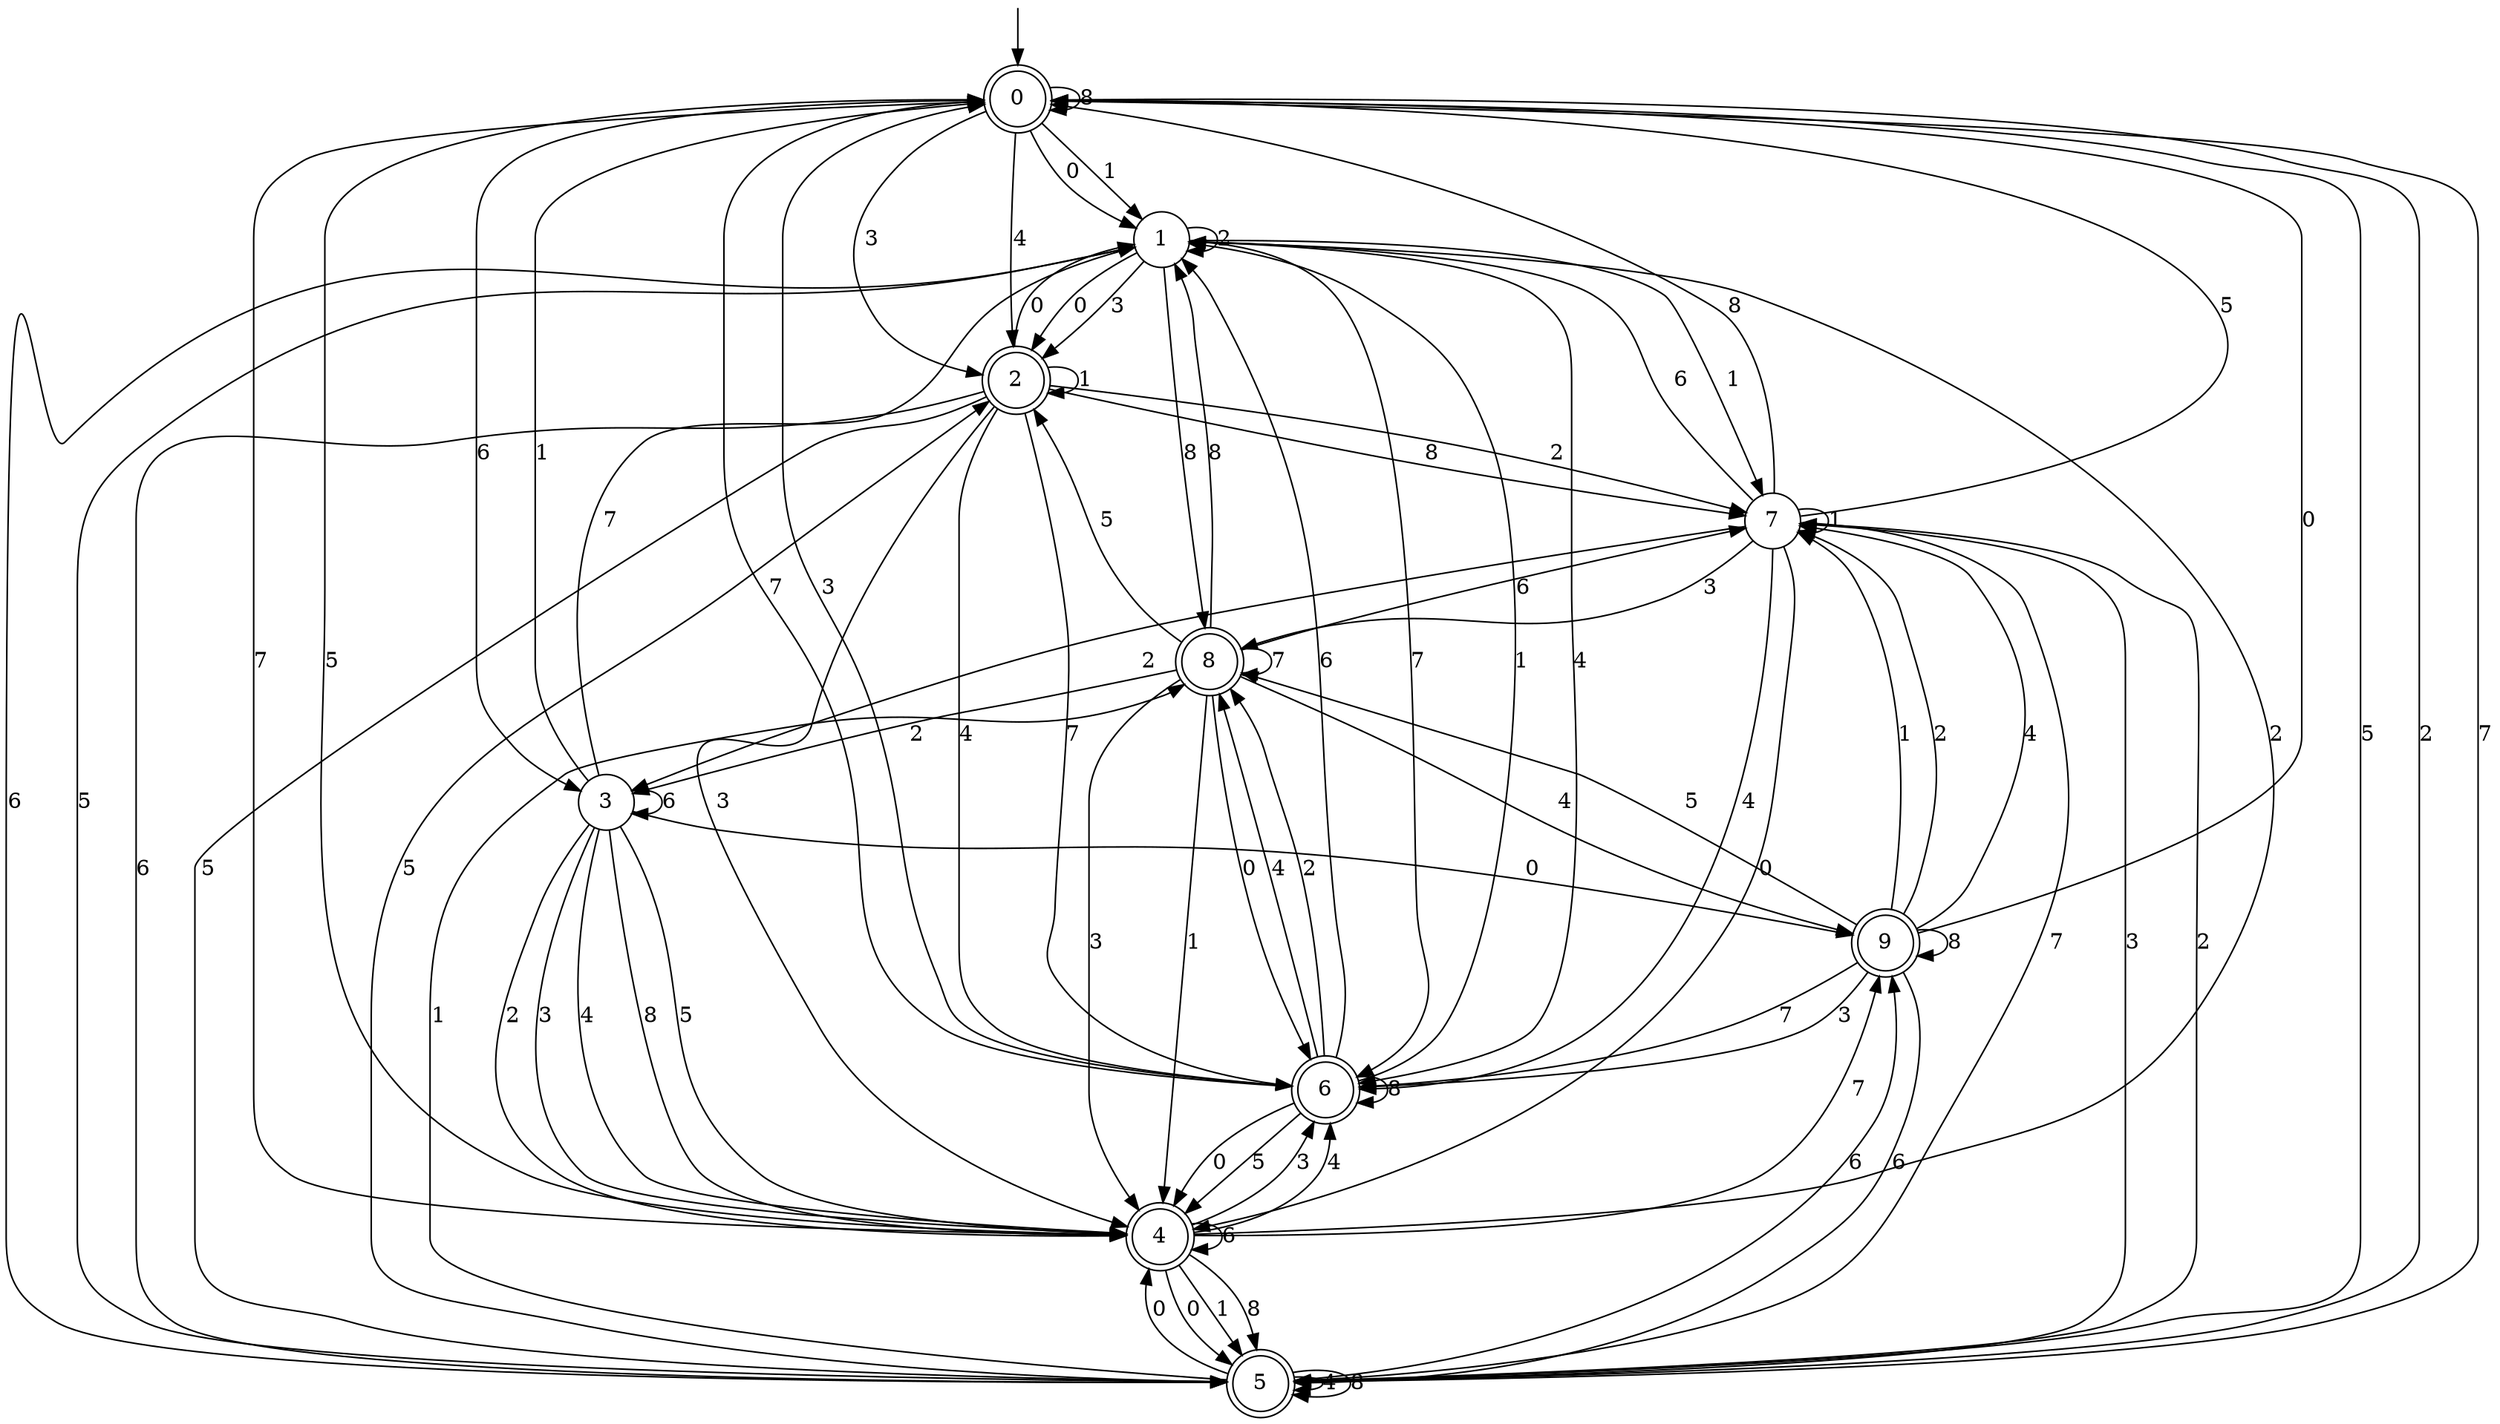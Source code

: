 digraph g {

	s0 [shape="doublecircle" label="0"];
	s1 [shape="circle" label="1"];
	s2 [shape="doublecircle" label="2"];
	s3 [shape="circle" label="3"];
	s4 [shape="doublecircle" label="4"];
	s5 [shape="doublecircle" label="5"];
	s6 [shape="doublecircle" label="6"];
	s7 [shape="circle" label="7"];
	s8 [shape="doublecircle" label="8"];
	s9 [shape="doublecircle" label="9"];
	s0 -> s1 [label="0"];
	s0 -> s2 [label="3"];
	s0 -> s3 [label="6"];
	s0 -> s2 [label="4"];
	s0 -> s4 [label="7"];
	s0 -> s1 [label="1"];
	s0 -> s0 [label="8"];
	s0 -> s5 [label="5"];
	s0 -> s5 [label="2"];
	s1 -> s2 [label="0"];
	s1 -> s2 [label="3"];
	s1 -> s5 [label="6"];
	s1 -> s6 [label="4"];
	s1 -> s6 [label="7"];
	s1 -> s7 [label="1"];
	s1 -> s8 [label="8"];
	s1 -> s5 [label="5"];
	s1 -> s1 [label="2"];
	s2 -> s1 [label="0"];
	s2 -> s4 [label="3"];
	s2 -> s5 [label="6"];
	s2 -> s6 [label="4"];
	s2 -> s6 [label="7"];
	s2 -> s2 [label="1"];
	s2 -> s7 [label="8"];
	s2 -> s5 [label="5"];
	s2 -> s7 [label="2"];
	s3 -> s9 [label="0"];
	s3 -> s4 [label="3"];
	s3 -> s3 [label="6"];
	s3 -> s4 [label="4"];
	s3 -> s1 [label="7"];
	s3 -> s0 [label="1"];
	s3 -> s4 [label="8"];
	s3 -> s4 [label="5"];
	s3 -> s4 [label="2"];
	s4 -> s5 [label="0"];
	s4 -> s6 [label="3"];
	s4 -> s4 [label="6"];
	s4 -> s6 [label="4"];
	s4 -> s9 [label="7"];
	s4 -> s5 [label="1"];
	s4 -> s5 [label="8"];
	s4 -> s0 [label="5"];
	s4 -> s1 [label="2"];
	s5 -> s4 [label="0"];
	s5 -> s7 [label="3"];
	s5 -> s9 [label="6"];
	s5 -> s5 [label="4"];
	s5 -> s0 [label="7"];
	s5 -> s8 [label="1"];
	s5 -> s5 [label="8"];
	s5 -> s2 [label="5"];
	s5 -> s7 [label="2"];
	s6 -> s4 [label="0"];
	s6 -> s0 [label="3"];
	s6 -> s1 [label="6"];
	s6 -> s8 [label="4"];
	s6 -> s0 [label="7"];
	s6 -> s1 [label="1"];
	s6 -> s6 [label="8"];
	s6 -> s4 [label="5"];
	s6 -> s8 [label="2"];
	s7 -> s4 [label="0"];
	s7 -> s8 [label="3"];
	s7 -> s1 [label="6"];
	s7 -> s6 [label="4"];
	s7 -> s5 [label="7"];
	s7 -> s7 [label="1"];
	s7 -> s0 [label="8"];
	s7 -> s0 [label="5"];
	s7 -> s3 [label="2"];
	s8 -> s6 [label="0"];
	s8 -> s4 [label="3"];
	s8 -> s7 [label="6"];
	s8 -> s9 [label="4"];
	s8 -> s8 [label="7"];
	s8 -> s4 [label="1"];
	s8 -> s1 [label="8"];
	s8 -> s2 [label="5"];
	s8 -> s3 [label="2"];
	s9 -> s0 [label="0"];
	s9 -> s6 [label="3"];
	s9 -> s5 [label="6"];
	s9 -> s7 [label="4"];
	s9 -> s6 [label="7"];
	s9 -> s7 [label="1"];
	s9 -> s9 [label="8"];
	s9 -> s8 [label="5"];
	s9 -> s7 [label="2"];

__start0 [label="" shape="none" width="0" height="0"];
__start0 -> s0;

}
